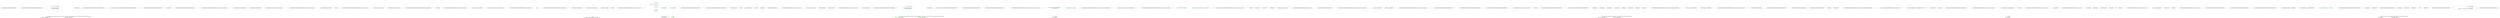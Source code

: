 digraph  {
n34 [label="Nancy.Testing.Tests.TestingViewExtensions.GetModelExtententionsTests", span=""];
n0 [cluster="Nancy.Testing.Tests.TestingViewExtensions.GetModelExtententionsTests.GetModelExtententionsTests()", label="Entry Nancy.Testing.Tests.TestingViewExtensions.GetModelExtententionsTests.GetModelExtententionsTests()", span="8-8"];
n1 [cluster="Nancy.Testing.Tests.TestingViewExtensions.GetModelExtententionsTests.GetModelExtententionsTests()", label="this._browser = new Browser(with =>\r\n            {\r\n                with.Module<TestingViewFactoryTestModule>();\r\n                with.ViewFactory<TestingViewFactory>();\r\n            })", span="10-14"];
n2 [cluster="Nancy.Testing.Tests.TestingViewExtensions.GetModelExtententionsTests.GetModelExtententionsTests()", label="Exit Nancy.Testing.Tests.TestingViewExtensions.GetModelExtententionsTests.GetModelExtententionsTests()", span="8-8"];
n3 [cluster="Nancy.Testing.Browser.Browser(System.Action<Nancy.Testing.ConfigurableBootstrapper.ConfigurableBootstrapperConfigurator>)", label="Entry Nancy.Testing.Browser.Browser(System.Action<Nancy.Testing.ConfigurableBootstrapper.ConfigurableBootstrapperConfigurator>)", span="26-26"];
n5 [cluster="lambda expression", label="with.Module<TestingViewFactoryTestModule>()", span="12-12"];
n6 [cluster="lambda expression", label="with.ViewFactory<TestingViewFactory>()", span="13-13"];
n4 [cluster="lambda expression", label="Entry lambda expression", span="10-14"];
n8 [cluster="Nancy.Testing.ConfigurableBootstrapper.ConfigurableBootstrapperConfigurator.Module<T>()", label="Entry Nancy.Testing.ConfigurableBootstrapper.ConfigurableBootstrapperConfigurator.Module<T>()", span="807-807"];
n7 [cluster="lambda expression", label="Exit lambda expression", span="10-14"];
n9 [cluster="Nancy.Testing.ConfigurableBootstrapper.ConfigurableBootstrapperConfigurator.ViewFactory<T>()", label="Entry Nancy.Testing.ConfigurableBootstrapper.ConfigurableBootstrapperConfigurator.ViewFactory<T>()", span="1338-1338"];
n10 [cluster="Nancy.Testing.Tests.TestingViewExtensions.GetModelExtententionsTests.GetModel_should_return_null_when_model_is_not_set()", label="Entry Nancy.Testing.Tests.TestingViewExtensions.GetModelExtententionsTests.GetModel_should_return_null_when_model_is_not_set()", span="19-19"];
n11 [cluster="Nancy.Testing.Tests.TestingViewExtensions.GetModelExtententionsTests.GetModel_should_return_null_when_model_is_not_set()", label="var response = this._browser.Get(''/testingViewFactoryNoModel'')", span="21-21"];
n12 [cluster="Nancy.Testing.Tests.TestingViewExtensions.GetModelExtententionsTests.GetModel_should_return_null_when_model_is_not_set()", label="Assert.Null(response.GetModel<ViewFactoryTestModel>())", span="22-22"];
n14 [cluster="Nancy.Testing.Browser.Get(string, System.Action<Nancy.Testing.BrowserContext>)", label="Entry Nancy.Testing.Browser.Get(string, System.Action<Nancy.Testing.BrowserContext>)", span="59-59"];
n13 [cluster="Nancy.Testing.Tests.TestingViewExtensions.GetModelExtententionsTests.GetModel_should_return_null_when_model_is_not_set()", label="Exit Nancy.Testing.Tests.TestingViewExtensions.GetModelExtententionsTests.GetModel_should_return_null_when_model_is_not_set()", span="19-19"];
n15 [cluster="Nancy.Testing.BrowserResponse.GetModel<TType>()", label="Entry Nancy.Testing.BrowserResponse.GetModel<TType>()", span="55-55"];
n16 [cluster="Unk.Null", label="Entry Unk.Null", span=""];
n17 [cluster="Nancy.Testing.Tests.TestingViewExtensions.GetModelExtententionsTests.GetModel_should_not_return_null_when_model_is_set()", label="Entry Nancy.Testing.Tests.TestingViewExtensions.GetModelExtententionsTests.GetModel_should_not_return_null_when_model_is_set()", span="26-26"];
n18 [cluster="Nancy.Testing.Tests.TestingViewExtensions.GetModelExtententionsTests.GetModel_should_not_return_null_when_model_is_set()", label="var response = this._browser.Get(''/testingViewFactory'')", span="28-28"];
n19 [cluster="Nancy.Testing.Tests.TestingViewExtensions.GetModelExtententionsTests.GetModel_should_not_return_null_when_model_is_set()", label="Assert.NotNull(response.GetModel<ViewFactoryTestModel>())", span="29-29"];
n20 [cluster="Nancy.Testing.Tests.TestingViewExtensions.GetModelExtententionsTests.GetModel_should_not_return_null_when_model_is_set()", label="Exit Nancy.Testing.Tests.TestingViewExtensions.GetModelExtententionsTests.GetModel_should_not_return_null_when_model_is_set()", span="26-26"];
n21 [cluster="Unk.NotNull", label="Entry Unk.NotNull", span=""];
n22 [cluster="Nancy.Testing.Tests.TestingViewExtensions.GetModelExtententionsTests.should_return_model_of_correct_type()", label="Entry Nancy.Testing.Tests.TestingViewExtensions.GetModelExtententionsTests.should_return_model_of_correct_type()", span="33-33"];
n23 [cluster="Nancy.Testing.Tests.TestingViewExtensions.GetModelExtententionsTests.should_return_model_of_correct_type()", label="var response = this._browser.Get(''/testingViewFactory'')", span="35-35"];
n24 [cluster="Nancy.Testing.Tests.TestingViewExtensions.GetModelExtententionsTests.should_return_model_of_correct_type()", label="Assert.IsType<ViewFactoryTestModel>(response.GetModel<ViewFactoryTestModel>())", span="36-36"];
n25 [cluster="Nancy.Testing.Tests.TestingViewExtensions.GetModelExtententionsTests.should_return_model_of_correct_type()", label="Exit Nancy.Testing.Tests.TestingViewExtensions.GetModelExtententionsTests.should_return_model_of_correct_type()", span="33-33"];
n26 [cluster="Unk.>", label="Entry Unk.>", span=""];
n27 [cluster="Nancy.Testing.Tests.TestingViewExtensions.GetModelExtententionsTests.should_set_values_correct_on_the_model()", label="Entry Nancy.Testing.Tests.TestingViewExtensions.GetModelExtententionsTests.should_set_values_correct_on_the_model()", span="40-40"];
n28 [cluster="Nancy.Testing.Tests.TestingViewExtensions.GetModelExtententionsTests.should_set_values_correct_on_the_model()", label="var response = this._browser.Get(''/testingViewFactory'')", span="42-42"];
n29 [cluster="Nancy.Testing.Tests.TestingViewExtensions.GetModelExtententionsTests.should_set_values_correct_on_the_model()", label="var model = response.GetModel<ViewFactoryTestModel>()", span="43-43"];
n30 [cluster="Nancy.Testing.Tests.TestingViewExtensions.GetModelExtententionsTests.should_set_values_correct_on_the_model()", label="Assert.Equal(''A value'', model.AString)", span="44-44"];
n31 [cluster="Nancy.Testing.Tests.TestingViewExtensions.GetModelExtententionsTests.should_set_values_correct_on_the_model()", label="Assert.Equal(''Another value'', model.ComplexModel.AnotherString)", span="45-45"];
n33 [cluster="Unk.Equal", label="Entry Unk.Equal", span=""];
n32 [cluster="Nancy.Testing.Tests.TestingViewExtensions.GetModelExtententionsTests.should_set_values_correct_on_the_model()", label="Exit Nancy.Testing.Tests.TestingViewExtensions.GetModelExtententionsTests.should_set_values_correct_on_the_model()", span="40-40"];
d6 [cluster="Nancy.Responses.StreamResponse.GetResponseBodyDelegate(System.Func<System.IO.Stream>)", color=green, community=0, label="return stream =>\r\n                {\r\n                    using (var source = sourceDelegate.Invoke())\r\n                    {\r\n                        if (source.CanSeek)\r\n                        {\r\n                            source.Position = 0;\r\n                        }\r\n\r\n                        if (source.CanRead)\r\n                        {\r\n                            source.CopyTo(stream);\r\n                        }\r\n                    }\r\n                };", prediction=0, span="16-30"];
d5 [cluster="Nancy.Responses.StreamResponse.GetResponseBodyDelegate(System.Func<System.IO.Stream>)", label="Entry Nancy.Responses.StreamResponse.GetResponseBodyDelegate(System.Func<System.IO.Stream>)", span="14-14"];
d7 [cluster="Nancy.Responses.StreamResponse.GetResponseBodyDelegate(System.Func<System.IO.Stream>)", label="Exit Nancy.Responses.StreamResponse.GetResponseBodyDelegate(System.Func<System.IO.Stream>)", span="14-14"];
d13 [cluster="lambda expression", label="source.CopyTo(stream)", span="27-27"];
d9 [cluster="lambda expression", color=green, community=0, label="var source = sourceDelegate.Invoke()", prediction=1, span="18-18"];
d18 [label="System.Func<System.IO.Stream>", span=""];
d8 [cluster="lambda expression", label="Entry lambda expression", span="16-30"];
d10 [cluster="lambda expression", label="source.CanSeek", span="20-20"];
d15 [cluster="System.Func<TResult>.Invoke()", label="Entry System.Func<TResult>.Invoke()", span="0-0"];
d11 [cluster="lambda expression", label="source.Position = 0", span="22-22"];
d12 [cluster="lambda expression", color=green, community=0, label="source.CanRead", prediction=1, span="25-25"];
d14 [cluster="lambda expression", label="Exit lambda expression", span="16-30"];
d1 [cluster="Nancy.Responses.StreamResponse.StreamResponse(System.Func<System.IO.Stream>, string)", label="this.Contents = GetResponseBodyDelegate(source)", span="9-9"];
d0 [cluster="Nancy.Responses.StreamResponse.StreamResponse(System.Func<System.IO.Stream>, string)", label="Entry Nancy.Responses.StreamResponse.StreamResponse(System.Func<System.IO.Stream>, string)", span="7-7"];
d16 [cluster="System.IO.Stream.CopyTo(System.IO.Stream)", label="Entry System.IO.Stream.CopyTo(System.IO.Stream)", span="0-0"];
d17 [label="Nancy.Responses.StreamResponse", span=""];
d2 [cluster="Nancy.Responses.StreamResponse.StreamResponse(System.Func<System.IO.Stream>, string)", label="this.ContentType = contentType", span="10-10"];
d4 [cluster="Nancy.Responses.StreamResponse.StreamResponse(System.Func<System.IO.Stream>, string)", label="Exit Nancy.Responses.StreamResponse.StreamResponse(System.Func<System.IO.Stream>, string)", span="7-7"];
d3 [cluster="Nancy.Responses.StreamResponse.StreamResponse(System.Func<System.IO.Stream>, string)", label="this.StatusCode = HttpStatusCode.OK", span="11-11"];
m1_0 [cluster="Nancy.Testing.Tests.TestingViewExtensions.GetViewNameExtensionTests.GetViewNameExtensionTests()", file="GetViewNameExtensionTests.cs", label="Entry Nancy.Testing.Tests.TestingViewExtensions.GetViewNameExtensionTests.GetViewNameExtensionTests()", span="8-8"];
m1_1 [cluster="Nancy.Testing.Tests.TestingViewExtensions.GetViewNameExtensionTests.GetViewNameExtensionTests()", color=green, community=0, file="GetViewNameExtensionTests.cs", label="this._browser = new Browser(with =>\r\n            {\r\n                with.Module<TestingViewFactoryTestModule>();\r\n                with.ViewFactory<TestingViewFactory>();\r\n            })", prediction=3, span="10-14"];
m1_2 [cluster="Nancy.Testing.Tests.TestingViewExtensions.GetViewNameExtensionTests.GetViewNameExtensionTests()", file="GetViewNameExtensionTests.cs", label="Exit Nancy.Testing.Tests.TestingViewExtensions.GetViewNameExtensionTests.GetViewNameExtensionTests()", span="8-8"];
m1_24 [cluster="Nancy.Testing.BrowserContext.Accept(Nancy.Responses.Negotiation.MediaRange)", file="GetViewNameExtensionTests.cs", label="Entry Nancy.Testing.BrowserContext.Accept(Nancy.Responses.Negotiation.MediaRange)", span="172-172"];
m1_8 [cluster="Nancy.Testing.ConfigurableBootstrapper.ConfigurableBootstrapperConfigurator.Module<T>()", file="GetViewNameExtensionTests.cs", label="Entry Nancy.Testing.ConfigurableBootstrapper.ConfigurableBootstrapperConfigurator.Module<T>()", span="807-807"];
m1_17 [cluster="Nancy.Testing.Tests.TestingViewExtensions.GetViewNameExtensionTests.GetViewName_should_return_empty_string_for_routes_withoutuu_view()", file="GetViewNameExtensionTests.cs", label="Entry Nancy.Testing.Tests.TestingViewExtensions.GetViewNameExtensionTests.GetViewName_should_return_empty_string_for_routes_withoutuu_view()", span="25-25"];
m1_18 [cluster="Nancy.Testing.Tests.TestingViewExtensions.GetViewNameExtensionTests.GetViewName_should_return_empty_string_for_routes_withoutuu_view()", color=green, community=0, file="GetViewNameExtensionTests.cs", label="var response = this._browser.Get(''/testingViewFactoryNoViewName'', \r\n                with => with.Accept(''application/json''))", prediction=4, span="27-28"];
m1_19 [cluster="Nancy.Testing.Tests.TestingViewExtensions.GetViewNameExtensionTests.GetViewName_should_return_empty_string_for_routes_withoutuu_view()", color=green, community=0, file="GetViewNameExtensionTests.cs", label="Assert.Equal(string.Empty, response.GetViewName())", prediction=5, span="29-29"];
m1_20 [cluster="Nancy.Testing.Tests.TestingViewExtensions.GetViewNameExtensionTests.GetViewName_should_return_empty_string_for_routes_withoutuu_view()", file="GetViewNameExtensionTests.cs", label="Exit Nancy.Testing.Tests.TestingViewExtensions.GetViewNameExtensionTests.GetViewName_should_return_empty_string_for_routes_withoutuu_view()", span="25-25"];
m1_14 [cluster="Nancy.Testing.Browser.Get(string, System.Action<Nancy.Testing.BrowserContext>)", file="GetViewNameExtensionTests.cs", label="Entry Nancy.Testing.Browser.Get(string, System.Action<Nancy.Testing.BrowserContext>)", span="59-59"];
m1_10 [cluster="Nancy.Testing.Tests.TestingViewExtensions.GetViewNameExtensionTests.GetViewName_should_return_name_of_the_view_for_routes_with_view()", file="GetViewNameExtensionTests.cs", label="Entry Nancy.Testing.Tests.TestingViewExtensions.GetViewNameExtensionTests.GetViewName_should_return_name_of_the_view_for_routes_with_view()", span="18-18"];
m1_11 [cluster="Nancy.Testing.Tests.TestingViewExtensions.GetViewNameExtensionTests.GetViewName_should_return_name_of_the_view_for_routes_with_view()", color=green, community=0, file="GetViewNameExtensionTests.cs", label="var response = this._browser.Get(''/testingViewFactory'')", prediction=6, span="20-20"];
m1_12 [cluster="Nancy.Testing.Tests.TestingViewExtensions.GetViewNameExtensionTests.GetViewName_should_return_name_of_the_view_for_routes_with_view()", color=green, community=0, file="GetViewNameExtensionTests.cs", label="Assert.Equal(''TestingViewExtensions/ViewFactoryTest.sshtml'', response.GetViewName())", prediction=7, span="21-21"];
m1_13 [cluster="Nancy.Testing.Tests.TestingViewExtensions.GetViewNameExtensionTests.GetViewName_should_return_name_of_the_view_for_routes_with_view()", file="GetViewNameExtensionTests.cs", label="Exit Nancy.Testing.Tests.TestingViewExtensions.GetViewNameExtensionTests.GetViewName_should_return_name_of_the_view_for_routes_with_view()", span="18-18"];
m1_16 [cluster="Unk.Equal", file="GetViewNameExtensionTests.cs", label="Entry Unk.Equal", span=""];
m1_21 [cluster="lambda expression", file="GetViewNameExtensionTests.cs", label="Entry lambda expression", span="28-28"];
m1_5 [cluster="lambda expression", color=green, community=0, file="GetViewNameExtensionTests.cs", label="with.Module<TestingViewFactoryTestModule>()", prediction=3, span="12-12"];
m1_6 [cluster="lambda expression", color=green, community=0, file="GetViewNameExtensionTests.cs", label="with.ViewFactory<TestingViewFactory>()", prediction=3, span="13-13"];
m1_4 [cluster="lambda expression", file="GetViewNameExtensionTests.cs", label="Entry lambda expression", span="10-14"];
m1_7 [cluster="lambda expression", file="GetViewNameExtensionTests.cs", label="Exit lambda expression", span="10-14"];
m1_22 [cluster="lambda expression", color=green, community=0, file="GetViewNameExtensionTests.cs", label="with.Accept(''application/json'')", prediction=10, span="28-28"];
m1_23 [cluster="lambda expression", file="GetViewNameExtensionTests.cs", label="Exit lambda expression", span="28-28"];
m1_15 [cluster="Nancy.Testing.BrowserResponse.GetViewName()", file="GetViewNameExtensionTests.cs", label="Entry Nancy.Testing.BrowserResponse.GetViewName()", span="65-65"];
m1_9 [cluster="Nancy.Testing.ConfigurableBootstrapper.ConfigurableBootstrapperConfigurator.ViewFactory<T>()", file="GetViewNameExtensionTests.cs", label="Entry Nancy.Testing.ConfigurableBootstrapper.ConfigurableBootstrapperConfigurator.ViewFactory<T>()", span="1338-1338"];
m1_25 [file="GetViewNameExtensionTests.cs", label="Nancy.Testing.Tests.TestingViewExtensions.GetViewNameExtensionTests", span=""];
m2_15 [cluster="Nancy.Testing.Tests.TestingViewExtensions.ModulePathExtensionMethodTests.should_get_empty_string_for_module_with_no_module_path_set()", file="ModulePathExtensionMethodTests.cs", label="Entry Nancy.Testing.Tests.TestingViewExtensions.ModulePathExtensionMethodTests.should_get_empty_string_for_module_with_no_module_path_set()", span="24-24"];
m2_17 [cluster="Nancy.Testing.Tests.TestingViewExtensions.ModulePathExtensionMethodTests.should_get_empty_string_for_module_with_no_module_path_set()", file="ModulePathExtensionMethodTests.cs", label="var response = browser.Get(''/getModulePath'')", span="34-34"];
m2_18 [cluster="Nancy.Testing.Tests.TestingViewExtensions.ModulePathExtensionMethodTests.should_get_empty_string_for_module_with_no_module_path_set()", file="ModulePathExtensionMethodTests.cs", label="Assert.Equal('''', response.GetModulePath())", span="37-37"];
m2_19 [cluster="Nancy.Testing.Tests.TestingViewExtensions.ModulePathExtensionMethodTests.should_get_empty_string_for_module_with_no_module_path_set()", file="ModulePathExtensionMethodTests.cs", label="Exit Nancy.Testing.Tests.TestingViewExtensions.ModulePathExtensionMethodTests.should_get_empty_string_for_module_with_no_module_path_set()", span="24-24"];
m2_13 [cluster="Nancy.Testing.ConfigurableBootstrapper.ConfigurableBootstrapperConfigurator.Module<T>()", file="ModulePathExtensionMethodTests.cs", label="Entry Nancy.Testing.ConfigurableBootstrapper.ConfigurableBootstrapperConfigurator.Module<T>()", span="807-807"];
m2_24 [cluster="Nancy.Testing.Tests.TestingViewExtensions.ModuleWithLongModulePath.ModuleWithLongModulePath()", file="ModulePathExtensionMethodTests.cs", label="Entry Nancy.Testing.Tests.TestingViewExtensions.ModuleWithLongModulePath.ModuleWithLongModulePath()", span="43-43"];
m2_26 [cluster="Nancy.Testing.Tests.TestingViewExtensions.ModuleWithLongModulePath.ModuleWithLongModulePath()", file="ModulePathExtensionMethodTests.cs", label="Exit Nancy.Testing.Tests.TestingViewExtensions.ModuleWithLongModulePath.ModuleWithLongModulePath()", span="43-43"];
m2_6 [cluster="Nancy.Testing.Browser.Get(string, System.Action<Nancy.Testing.BrowserContext>)", file="ModulePathExtensionMethodTests.cs", label="Entry Nancy.Testing.Browser.Get(string, System.Action<Nancy.Testing.BrowserContext>)", span="59-59"];
m2_8 [cluster="Unk.Equal", file="ModulePathExtensionMethodTests.cs", label="Entry Unk.Equal", span=""];
m2_30 [cluster="Nancy.Testing.Tests.TestingViewExtensions.ModuleWithOutModulePath.ModuleWithOutModulePath()", file="ModulePathExtensionMethodTests.cs", label="Entry Nancy.Testing.Tests.TestingViewExtensions.ModuleWithOutModulePath.ModuleWithOutModulePath()", span="52-52"];
m2_32 [cluster="Nancy.Testing.Tests.TestingViewExtensions.ModuleWithOutModulePath.ModuleWithOutModulePath()", file="ModulePathExtensionMethodTests.cs", label="Exit Nancy.Testing.Tests.TestingViewExtensions.ModuleWithOutModulePath.ModuleWithOutModulePath()", span="52-52"];
m2_33 [cluster="lambda expression", file="ModulePathExtensionMethodTests.cs", label="Entry lambda expression", span="54-54"];
m2_11 [cluster="lambda expression", file="ModulePathExtensionMethodTests.cs", label="with.ViewFactory<TestingViewFactory>()", span="13-13"];
m2_9 [cluster="lambda expression", file="ModulePathExtensionMethodTests.cs", label="Entry lambda expression", span="10-14"];
m2_12 [cluster="lambda expression", file="ModulePathExtensionMethodTests.cs", label="Exit lambda expression", span="10-14"];
m2_22 [cluster="lambda expression", file="ModulePathExtensionMethodTests.cs", label="with.ViewFactory<TestingViewFactory>()", span="30-30"];
m2_20 [cluster="lambda expression", file="ModulePathExtensionMethodTests.cs", label="Entry lambda expression", span="27-31"];
m2_23 [cluster="lambda expression", file="ModulePathExtensionMethodTests.cs", label="Exit lambda expression", span="27-31"];
m2_27 [cluster="lambda expression", file="ModulePathExtensionMethodTests.cs", label="Entry lambda expression", span="46-46"];
m2_29 [cluster="lambda expression", file="ModulePathExtensionMethodTests.cs", label="Exit lambda expression", span="46-46"];
m2_35 [cluster="lambda expression", file="ModulePathExtensionMethodTests.cs", label="Exit lambda expression", span="54-54"];
m2_0 [cluster="Nancy.Testing.Tests.TestingViewExtensions.ModulePathExtensionMethodTests.should_get_the_module_path_for_modules_with_module_path()", file="ModulePathExtensionMethodTests.cs", label="Entry Nancy.Testing.Tests.TestingViewExtensions.ModulePathExtensionMethodTests.should_get_the_module_path_for_modules_with_module_path()", span="7-7"];
m2_2 [cluster="Nancy.Testing.Tests.TestingViewExtensions.ModulePathExtensionMethodTests.should_get_the_module_path_for_modules_with_module_path()", file="ModulePathExtensionMethodTests.cs", label="var response = browser.Get(''/a/long/path/getModulePath'')", span="17-17"];
m2_3 [cluster="Nancy.Testing.Tests.TestingViewExtensions.ModulePathExtensionMethodTests.should_get_the_module_path_for_modules_with_module_path()", file="ModulePathExtensionMethodTests.cs", label="Assert.Equal(''/a/long/path'', response.GetModulePath())", span="20-20"];
m2_4 [cluster="Nancy.Testing.Tests.TestingViewExtensions.ModulePathExtensionMethodTests.should_get_the_module_path_for_modules_with_module_path()", file="ModulePathExtensionMethodTests.cs", label="Exit Nancy.Testing.Tests.TestingViewExtensions.ModulePathExtensionMethodTests.should_get_the_module_path_for_modules_with_module_path()", span="7-7"];
m2_7 [cluster="Nancy.Testing.BrowserResponse.GetModulePath()", file="ModulePathExtensionMethodTests.cs", label="Entry Nancy.Testing.BrowserResponse.GetModulePath()", span="85-85"];
m2_14 [cluster="Nancy.Testing.ConfigurableBootstrapper.ConfigurableBootstrapperConfigurator.ViewFactory<T>()", file="ModulePathExtensionMethodTests.cs", label="Entry Nancy.Testing.ConfigurableBootstrapper.ConfigurableBootstrapperConfigurator.ViewFactory<T>()", span="1338-1338"];
m2_36 [file="ModulePathExtensionMethodTests.cs", label="Nancy.Testing.Tests.TestingViewExtensions.ModuleWithLongModulePath", span=""];
m2_37 [file="ModulePathExtensionMethodTests.cs", label="Nancy.Testing.Tests.TestingViewExtensions.ModuleWithOutModulePath", span=""];
m3_4 [cluster="Unk.Exception", file="TestingViewFactory.cs", label="Entry Unk.Exception", span=""];
m3_15 [cluster="bool.ShouldBeTrue()", file="TestingViewFactory.cs", label="Entry bool.ShouldBeTrue()", span="85-85"];
m3_9 [cluster="Nancy.Validation.ModelValidationResult.ModelValidationResult(System.Collections.Generic.IEnumerable<Nancy.Validation.ModelValidationError>)", file="TestingViewFactory.cs", label="Entry Nancy.Validation.ModelValidationResult.ModelValidationResult(System.Collections.Generic.IEnumerable<Nancy.Validation.ModelValidationError>)", span="36-36"];
m3_16 [cluster="Nancy.Tests.Unit.Validation.ModelValidationResultFixture.Should_return_invalid_if_any_errors_exist()", file="TestingViewFactory.cs", label="Entry Nancy.Tests.Unit.Validation.ModelValidationResultFixture.Should_return_invalid_if_any_errors_exist()", span="31-31"];
m3_17 [cluster="Nancy.Tests.Unit.Validation.ModelValidationResultFixture.Should_return_invalid_if_any_errors_exist()", file="TestingViewFactory.cs", label="var subject = new ModelValidationResult(new[] { new ModelValidationError(''blah'', s => ''blah'') })", span="34-34"];
m3_18 [cluster="Nancy.Tests.Unit.Validation.ModelValidationResultFixture.Should_return_invalid_if_any_errors_exist()", file="TestingViewFactory.cs", label="var result = subject.IsValid", span="37-37"];
m3_19 [cluster="Nancy.Tests.Unit.Validation.ModelValidationResultFixture.Should_return_invalid_if_any_errors_exist()", file="TestingViewFactory.cs", label="result.ShouldBeFalse()", span="40-40"];
m3_20 [cluster="Nancy.Tests.Unit.Validation.ModelValidationResultFixture.Should_return_invalid_if_any_errors_exist()", file="TestingViewFactory.cs", label="Exit Nancy.Tests.Unit.Validation.ModelValidationResultFixture.Should_return_invalid_if_any_errors_exist()", span="31-31"];
m3_0 [cluster="Nancy.Tests.Unit.Validation.ModelValidationResultFixture.Should_not_throw_if_null_errors_collection_is_passed()", file="TestingViewFactory.cs", label="Entry Nancy.Tests.Unit.Validation.ModelValidationResultFixture.Should_not_throw_if_null_errors_collection_is_passed()", span="8-8"];
m3_1 [cluster="Nancy.Tests.Unit.Validation.ModelValidationResultFixture.Should_not_throw_if_null_errors_collection_is_passed()", file="TestingViewFactory.cs", label="var result = Record.Exception(() => new ModelValidationResult(null))", span="11-11"];
m3_2 [cluster="Nancy.Tests.Unit.Validation.ModelValidationResultFixture.Should_not_throw_if_null_errors_collection_is_passed()", file="TestingViewFactory.cs", label="result.ShouldBeNull()", span="14-14"];
m3_3 [cluster="Nancy.Tests.Unit.Validation.ModelValidationResultFixture.Should_not_throw_if_null_errors_collection_is_passed()", file="TestingViewFactory.cs", label="Exit Nancy.Tests.Unit.Validation.ModelValidationResultFixture.Should_not_throw_if_null_errors_collection_is_passed()", span="8-8"];
m3_22 [cluster="bool.ShouldBeFalse()", file="TestingViewFactory.cs", label="Entry bool.ShouldBeFalse()", span="90-90"];
m3_21 [cluster="Nancy.Validation.ModelValidationError.ModelValidationError(string, System.Func<string, string>)", file="TestingViewFactory.cs", label="Entry Nancy.Validation.ModelValidationError.ModelValidationError(string, System.Func<string, string>)", span="23-23"];
m3_5 [cluster="Unk.ShouldBeNull", file="TestingViewFactory.cs", label="Entry Unk.ShouldBeNull", span=""];
m3_23 [cluster="lambda expression", file="TestingViewFactory.cs", label="Entry lambda expression", span="34-34"];
m3_6 [cluster="lambda expression", file="TestingViewFactory.cs", label="Entry lambda expression", span="11-11"];
m3_7 [cluster="lambda expression", file="TestingViewFactory.cs", label="new ModelValidationResult(null)", span="11-11"];
m3_8 [cluster="lambda expression", file="TestingViewFactory.cs", label="Exit lambda expression", span="11-11"];
m3_24 [cluster="lambda expression", file="TestingViewFactory.cs", label="''blah''", span="34-34"];
m3_25 [cluster="lambda expression", file="TestingViewFactory.cs", label="Exit lambda expression", span="34-34"];
m3_10 [cluster="Nancy.Tests.Unit.Validation.ModelValidationResultFixture.Should_return_valid_when_no_errors_exist()", file="TestingViewFactory.cs", label="Entry Nancy.Tests.Unit.Validation.ModelValidationResultFixture.Should_return_valid_when_no_errors_exist()", span="18-18"];
m3_11 [cluster="Nancy.Tests.Unit.Validation.ModelValidationResultFixture.Should_return_valid_when_no_errors_exist()", file="TestingViewFactory.cs", label="var subject = new ModelValidationResult(null)", span="21-21"];
m3_12 [cluster="Nancy.Tests.Unit.Validation.ModelValidationResultFixture.Should_return_valid_when_no_errors_exist()", file="TestingViewFactory.cs", label="var result = subject.IsValid", span="24-24"];
m3_13 [cluster="Nancy.Tests.Unit.Validation.ModelValidationResultFixture.Should_return_valid_when_no_errors_exist()", file="TestingViewFactory.cs", label="result.ShouldBeTrue()", span="27-27"];
m3_14 [cluster="Nancy.Tests.Unit.Validation.ModelValidationResultFixture.Should_return_valid_when_no_errors_exist()", file="TestingViewFactory.cs", label="Exit Nancy.Tests.Unit.Validation.ModelValidationResultFixture.Should_return_valid_when_no_errors_exist()", span="18-18"];
m4_17 [cluster="Nancy.Testing.Tests.TestingViewExtensions.ViewFactoryTestModel.ViewFactoryTestModel()", file="TestingViewFactoryTestModule.cs", label="Entry Nancy.Testing.Tests.TestingViewExtensions.ViewFactoryTestModel.ViewFactoryTestModel()", span="22-22"];
m4_18 [cluster="Nancy.Testing.Tests.TestingViewExtensions.CompositeTestModel.CompositeTestModel()", file="TestingViewFactoryTestModule.cs", label="Entry Nancy.Testing.Tests.TestingViewExtensions.CompositeTestModel.CompositeTestModel()", span="28-28"];
m4_0 [cluster="Nancy.Testing.Tests.TestingViewExtensions.TestingViewFactoryTestModule.TestingViewFactoryTestModule()", file="TestingViewFactoryTestModule.cs", label="Entry Nancy.Testing.Tests.TestingViewExtensions.TestingViewFactoryTestModule.TestingViewFactoryTestModule()", span="5-5"];
m4_1 [cluster="Nancy.Testing.Tests.TestingViewExtensions.TestingViewFactoryTestModule.TestingViewFactoryTestModule()", file="TestingViewFactoryTestModule.cs", label="this.Get[''/testingViewFactoryNoModel''] = _ => this.View[VIEW_PATH]", span="7-7"];
m4_2 [cluster="Nancy.Testing.Tests.TestingViewExtensions.TestingViewFactoryTestModule.TestingViewFactoryTestModule()", file="TestingViewFactoryTestModule.cs", label="this.Get[''/testingViewFactory''] = _ => this.View[VIEW_PATH, GetModel()]", span="8-8"];
m4_3 [cluster="Nancy.Testing.Tests.TestingViewExtensions.TestingViewFactoryTestModule.TestingViewFactoryTestModule()", color=green, community=0, file="TestingViewFactoryTestModule.cs", label="this.Get[''/testingViewFactoryNoViewName''] = _ => { return GetModel(); }", prediction=11, span="10-10"];
m4_4 [cluster="Nancy.Testing.Tests.TestingViewExtensions.TestingViewFactoryTestModule.TestingViewFactoryTestModule()", file="TestingViewFactoryTestModule.cs", label="Exit Nancy.Testing.Tests.TestingViewExtensions.TestingViewFactoryTestModule.TestingViewFactoryTestModule()", span="5-5"];
m4_12 [cluster="lambda expression", file="TestingViewFactoryTestModule.cs", label="Entry lambda expression", span="9-9"];
m4_5 [cluster="lambda expression", file="TestingViewFactoryTestModule.cs", label="Entry lambda expression", span="7-7"];
m4_6 [cluster="lambda expression", file="TestingViewFactoryTestModule.cs", label="this.View[VIEW_PATH]", span="7-7"];
m4_7 [cluster="lambda expression", file="TestingViewFactoryTestModule.cs", label="Exit lambda expression", span="7-7"];
m4_8 [cluster="lambda expression", file="TestingViewFactoryTestModule.cs", label="Entry lambda expression", span="8-8"];
m4_9 [cluster="lambda expression", file="TestingViewFactoryTestModule.cs", label="this.View[VIEW_PATH, GetModel()]", span="8-8"];
m4_10 [cluster="lambda expression", file="TestingViewFactoryTestModule.cs", label="Exit lambda expression", span="8-8"];
m4_13 [cluster="lambda expression", color=green, community=0, file="TestingViewFactoryTestModule.cs", label="return GetModel();", prediction=12, span="10-10"];
m4_14 [cluster="lambda expression", file="TestingViewFactoryTestModule.cs", label="Exit lambda expression", span="9-9"];
m4_11 [cluster="Nancy.Testing.Tests.TestingViewExtensions.TestingViewFactoryTestModule.GetModel()", file="TestingViewFactoryTestModule.cs", label="Entry Nancy.Testing.Tests.TestingViewExtensions.TestingViewFactoryTestModule.GetModel()", span="12-12"];
m4_15 [cluster="Nancy.Testing.Tests.TestingViewExtensions.TestingViewFactoryTestModule.GetModel()", file="TestingViewFactoryTestModule.cs", label="return new ViewFactoryTestModel\r\n            {\r\n                AString = ''A value'',\r\n                ComplexModel = new CompositeTestModel { AnotherString = ''Another value'' }\r\n            };", span="14-18"];
m4_16 [cluster="Nancy.Testing.Tests.TestingViewExtensions.TestingViewFactoryTestModule.GetModel()", file="TestingViewFactoryTestModule.cs", label="Exit Nancy.Testing.Tests.TestingViewExtensions.TestingViewFactoryTestModule.GetModel()", span="12-12"];
m4_19 [file="TestingViewFactoryTestModule.cs", label="Nancy.Testing.Tests.TestingViewExtensions.TestingViewFactoryTestModule", span=""];
n1 -> n5  [color=darkseagreen4, key=1, label="Nancy.Testing.ConfigurableBootstrapper.ConfigurableBootstrapperConfigurator", style=dashed];
n1 -> n6  [color=darkseagreen4, key=1, label="Nancy.Testing.ConfigurableBootstrapper.ConfigurableBootstrapperConfigurator", style=dashed];
n4 -> n6  [color=darkseagreen4, key=1, label="Nancy.Testing.ConfigurableBootstrapper.ConfigurableBootstrapperConfigurator", style=dashed];
n29 -> n31  [color=darkseagreen4, key=1, label=model, style=dashed];
d6 -> d13  [color=green, key=1, label="System.IO.Stream", style=dashed];
d9 -> d12  [color=green, key=1, label=source, style=dashed];
d9 -> d13  [color=green, key=1, label=source, style=dashed];
d8 -> d13  [color=darkseagreen4, key=1, label="System.IO.Stream", style=dashed];
m1_1 -> m1_5  [color=green, key=1, label="Nancy.Testing.ConfigurableBootstrapper.ConfigurableBootstrapperConfigurator", style=dashed];
m1_1 -> m1_6  [color=green, key=1, label="Nancy.Testing.ConfigurableBootstrapper.ConfigurableBootstrapperConfigurator", style=dashed];
m1_18 -> m1_21  [color=green, key=1, label="lambda expression", style=dashed];
m1_4 -> m1_6  [color=green, key=1, label="Nancy.Testing.ConfigurableBootstrapper.ConfigurableBootstrapperConfigurator", style=dashed];
m2_9 -> m2_11  [color=darkseagreen4, key=1, label="Nancy.Testing.ConfigurableBootstrapper.ConfigurableBootstrapperConfigurator", style=dashed];
m2_20 -> m2_22  [color=darkseagreen4, key=1, label="Nancy.Testing.ConfigurableBootstrapper.ConfigurableBootstrapperConfigurator", style=dashed];
m3_1 -> m3_6  [color=darkseagreen4, key=1, label="lambda expression", style=dashed];
m4_19 -> m4_6  [color=darkseagreen4, key=1, label="Nancy.Testing.Tests.TestingViewExtensions.TestingViewFactoryTestModule", style=dashed];
m4_19 -> m4_9  [color=darkseagreen4, key=1, label="Nancy.Testing.Tests.TestingViewExtensions.TestingViewFactoryTestModule", style=dashed];
}
